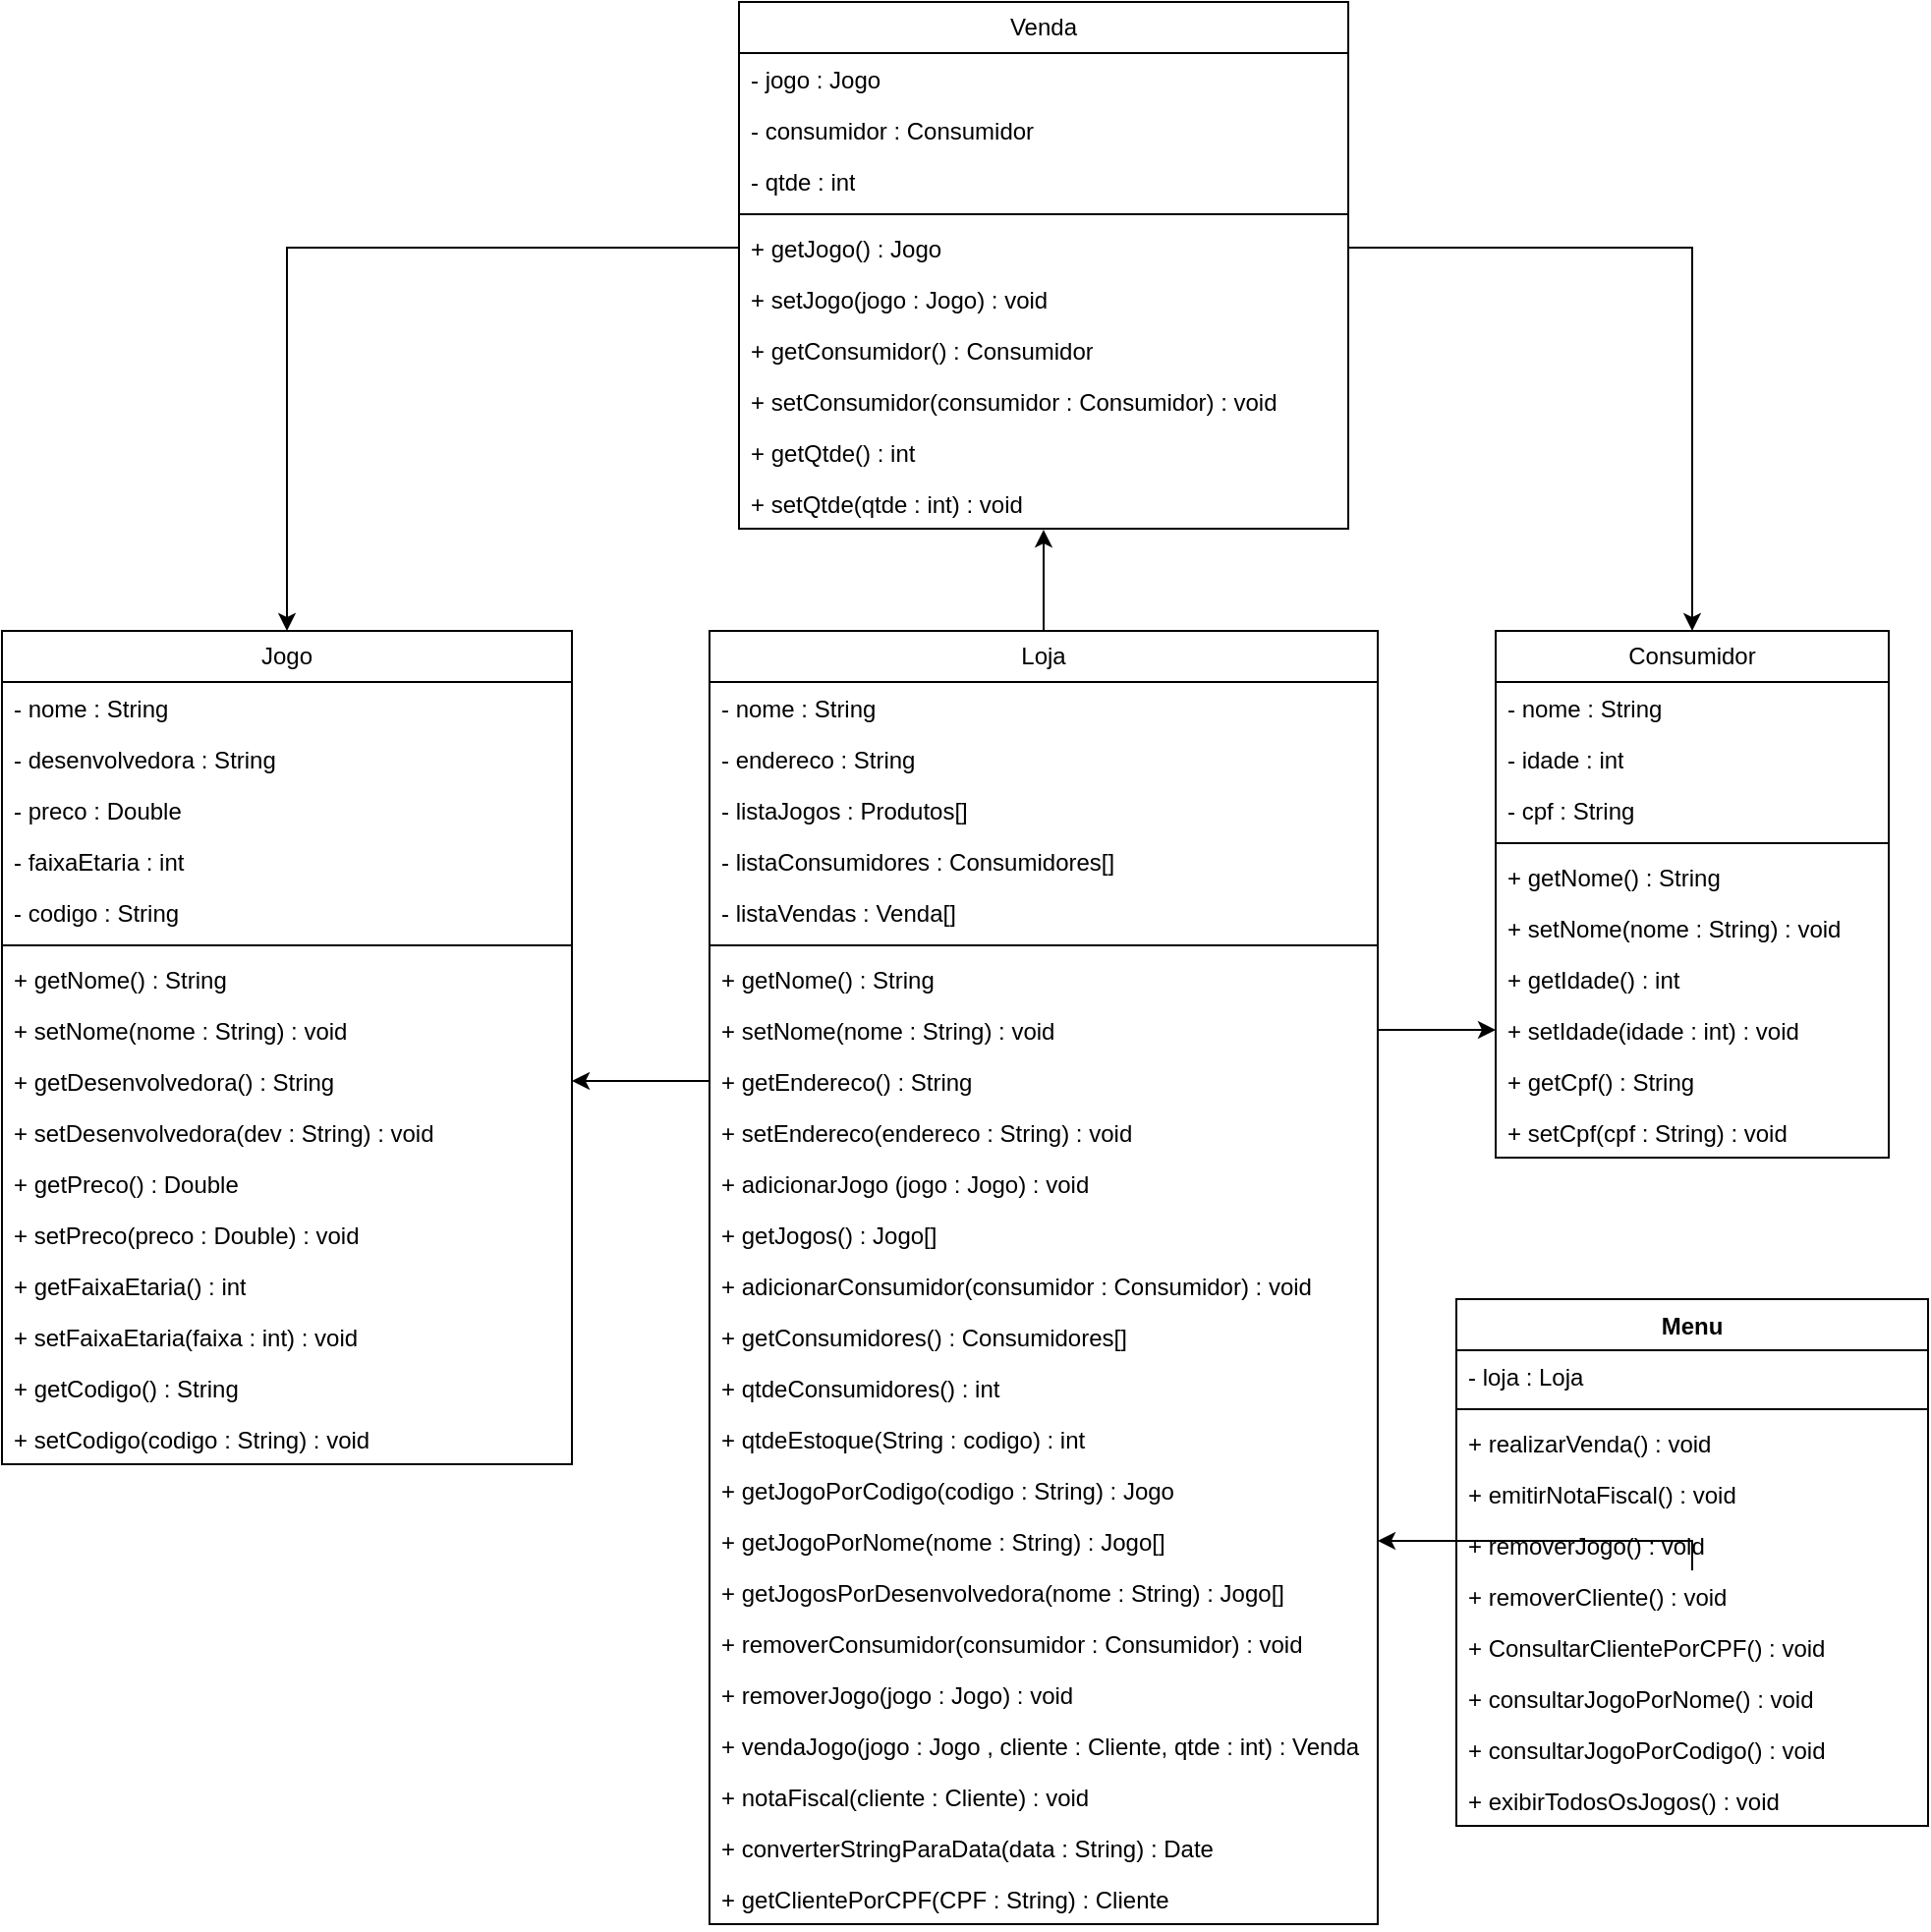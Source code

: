 <mxfile version="24.1.0" type="github">
  <diagram name="Página-1" id="Bm82kkWGtqgkZEn6zCBl">
    <mxGraphModel dx="1687" dy="878" grid="1" gridSize="10" guides="1" tooltips="1" connect="1" arrows="1" fold="1" page="1" pageScale="1" pageWidth="1920" pageHeight="1200" math="0" shadow="0">
      <root>
        <mxCell id="0" />
        <mxCell id="1" parent="0" />
        <mxCell id="CNBqglWwDLXEw6zcQ5sN-1" value="Loja" style="swimlane;fontStyle=0;childLayout=stackLayout;horizontal=1;startSize=26;fillColor=none;horizontalStack=0;resizeParent=1;resizeParentMax=0;resizeLast=0;collapsible=1;marginBottom=0;whiteSpace=wrap;html=1;" parent="1" vertex="1">
          <mxGeometry x="850" y="380" width="340" height="658" as="geometry" />
        </mxCell>
        <mxCell id="CNBqglWwDLXEw6zcQ5sN-2" value="- nome : String" style="text;strokeColor=none;fillColor=none;align=left;verticalAlign=top;spacingLeft=4;spacingRight=4;overflow=hidden;rotatable=0;points=[[0,0.5],[1,0.5]];portConstraint=eastwest;whiteSpace=wrap;html=1;" parent="CNBqglWwDLXEw6zcQ5sN-1" vertex="1">
          <mxGeometry y="26" width="340" height="26" as="geometry" />
        </mxCell>
        <mxCell id="CNBqglWwDLXEw6zcQ5sN-3" value="- endereco : String" style="text;strokeColor=none;fillColor=none;align=left;verticalAlign=top;spacingLeft=4;spacingRight=4;overflow=hidden;rotatable=0;points=[[0,0.5],[1,0.5]];portConstraint=eastwest;whiteSpace=wrap;html=1;" parent="CNBqglWwDLXEw6zcQ5sN-1" vertex="1">
          <mxGeometry y="52" width="340" height="26" as="geometry" />
        </mxCell>
        <mxCell id="CNBqglWwDLXEw6zcQ5sN-4" value="- listaJogos : Produtos[]" style="text;strokeColor=none;fillColor=none;align=left;verticalAlign=top;spacingLeft=4;spacingRight=4;overflow=hidden;rotatable=0;points=[[0,0.5],[1,0.5]];portConstraint=eastwest;whiteSpace=wrap;html=1;" parent="CNBqglWwDLXEw6zcQ5sN-1" vertex="1">
          <mxGeometry y="78" width="340" height="26" as="geometry" />
        </mxCell>
        <mxCell id="CNBqglWwDLXEw6zcQ5sN-5" value="- listaConsumidores : Consumidores[]" style="text;strokeColor=none;fillColor=none;align=left;verticalAlign=top;spacingLeft=4;spacingRight=4;overflow=hidden;rotatable=0;points=[[0,0.5],[1,0.5]];portConstraint=eastwest;whiteSpace=wrap;html=1;" parent="CNBqglWwDLXEw6zcQ5sN-1" vertex="1">
          <mxGeometry y="104" width="340" height="26" as="geometry" />
        </mxCell>
        <mxCell id="CNBqglWwDLXEw6zcQ5sN-62" value="- listaVendas : Venda[]" style="text;strokeColor=none;fillColor=none;align=left;verticalAlign=top;spacingLeft=4;spacingRight=4;overflow=hidden;rotatable=0;points=[[0,0.5],[1,0.5]];portConstraint=eastwest;whiteSpace=wrap;html=1;" parent="CNBqglWwDLXEw6zcQ5sN-1" vertex="1">
          <mxGeometry y="130" width="340" height="26" as="geometry" />
        </mxCell>
        <mxCell id="CNBqglWwDLXEw6zcQ5sN-6" value="" style="line;strokeWidth=1;fillColor=none;align=left;verticalAlign=middle;spacingTop=-1;spacingLeft=3;spacingRight=3;rotatable=0;labelPosition=right;points=[];portConstraint=eastwest;strokeColor=inherit;" parent="CNBqglWwDLXEw6zcQ5sN-1" vertex="1">
          <mxGeometry y="156" width="340" height="8" as="geometry" />
        </mxCell>
        <mxCell id="CNBqglWwDLXEw6zcQ5sN-9" value="+ getNome() : String" style="text;strokeColor=none;fillColor=none;align=left;verticalAlign=top;spacingLeft=4;spacingRight=4;overflow=hidden;rotatable=0;points=[[0,0.5],[1,0.5]];portConstraint=eastwest;whiteSpace=wrap;html=1;" parent="CNBqglWwDLXEw6zcQ5sN-1" vertex="1">
          <mxGeometry y="164" width="340" height="26" as="geometry" />
        </mxCell>
        <mxCell id="CNBqglWwDLXEw6zcQ5sN-10" value="+ setNome(nome : String) : void" style="text;strokeColor=none;fillColor=none;align=left;verticalAlign=top;spacingLeft=4;spacingRight=4;overflow=hidden;rotatable=0;points=[[0,0.5],[1,0.5]];portConstraint=eastwest;whiteSpace=wrap;html=1;" parent="CNBqglWwDLXEw6zcQ5sN-1" vertex="1">
          <mxGeometry y="190" width="340" height="26" as="geometry" />
        </mxCell>
        <mxCell id="CNBqglWwDLXEw6zcQ5sN-11" value="+ getEndereco() : String" style="text;strokeColor=none;fillColor=none;align=left;verticalAlign=top;spacingLeft=4;spacingRight=4;overflow=hidden;rotatable=0;points=[[0,0.5],[1,0.5]];portConstraint=eastwest;whiteSpace=wrap;html=1;" parent="CNBqglWwDLXEw6zcQ5sN-1" vertex="1">
          <mxGeometry y="216" width="340" height="26" as="geometry" />
        </mxCell>
        <mxCell id="CNBqglWwDLXEw6zcQ5sN-12" value="+ setEndereco(endereco : String) : void" style="text;strokeColor=none;fillColor=none;align=left;verticalAlign=top;spacingLeft=4;spacingRight=4;overflow=hidden;rotatable=0;points=[[0,0.5],[1,0.5]];portConstraint=eastwest;whiteSpace=wrap;html=1;" parent="CNBqglWwDLXEw6zcQ5sN-1" vertex="1">
          <mxGeometry y="242" width="340" height="26" as="geometry" />
        </mxCell>
        <mxCell id="CNBqglWwDLXEw6zcQ5sN-14" value="+ adicionarJogo (jogo : Jogo) : void" style="text;strokeColor=none;fillColor=none;align=left;verticalAlign=top;spacingLeft=4;spacingRight=4;overflow=hidden;rotatable=0;points=[[0,0.5],[1,0.5]];portConstraint=eastwest;whiteSpace=wrap;html=1;" parent="CNBqglWwDLXEw6zcQ5sN-1" vertex="1">
          <mxGeometry y="268" width="340" height="26" as="geometry" />
        </mxCell>
        <mxCell id="CNBqglWwDLXEw6zcQ5sN-15" value="+ getJogos() : Jogo[]" style="text;strokeColor=none;fillColor=none;align=left;verticalAlign=top;spacingLeft=4;spacingRight=4;overflow=hidden;rotatable=0;points=[[0,0.5],[1,0.5]];portConstraint=eastwest;whiteSpace=wrap;html=1;" parent="CNBqglWwDLXEw6zcQ5sN-1" vertex="1">
          <mxGeometry y="294" width="340" height="26" as="geometry" />
        </mxCell>
        <mxCell id="CNBqglWwDLXEw6zcQ5sN-16" value="+ adicionarConsumidor(consumidor : Consumidor) : void" style="text;strokeColor=none;fillColor=none;align=left;verticalAlign=top;spacingLeft=4;spacingRight=4;overflow=hidden;rotatable=0;points=[[0,0.5],[1,0.5]];portConstraint=eastwest;whiteSpace=wrap;html=1;" parent="CNBqglWwDLXEw6zcQ5sN-1" vertex="1">
          <mxGeometry y="320" width="340" height="26" as="geometry" />
        </mxCell>
        <mxCell id="CNBqglWwDLXEw6zcQ5sN-17" value="+ getConsumidores() : Consumidores[]" style="text;strokeColor=none;fillColor=none;align=left;verticalAlign=top;spacingLeft=4;spacingRight=4;overflow=hidden;rotatable=0;points=[[0,0.5],[1,0.5]];portConstraint=eastwest;whiteSpace=wrap;html=1;" parent="CNBqglWwDLXEw6zcQ5sN-1" vertex="1">
          <mxGeometry y="346" width="340" height="26" as="geometry" />
        </mxCell>
        <mxCell id="CNBqglWwDLXEw6zcQ5sN-18" value="+ qtdeConsumidores() : int" style="text;strokeColor=none;fillColor=none;align=left;verticalAlign=top;spacingLeft=4;spacingRight=4;overflow=hidden;rotatable=0;points=[[0,0.5],[1,0.5]];portConstraint=eastwest;whiteSpace=wrap;html=1;" parent="CNBqglWwDLXEw6zcQ5sN-1" vertex="1">
          <mxGeometry y="372" width="340" height="26" as="geometry" />
        </mxCell>
        <mxCell id="CNBqglWwDLXEw6zcQ5sN-19" value="+ qtdeEstoque(String : codigo) : int" style="text;strokeColor=none;fillColor=none;align=left;verticalAlign=top;spacingLeft=4;spacingRight=4;overflow=hidden;rotatable=0;points=[[0,0.5],[1,0.5]];portConstraint=eastwest;whiteSpace=wrap;html=1;" parent="CNBqglWwDLXEw6zcQ5sN-1" vertex="1">
          <mxGeometry y="398" width="340" height="26" as="geometry" />
        </mxCell>
        <mxCell id="CNBqglWwDLXEw6zcQ5sN-49" value="+ getJogoPorCodigo(codigo : String) : Jogo" style="text;strokeColor=none;fillColor=none;align=left;verticalAlign=top;spacingLeft=4;spacingRight=4;overflow=hidden;rotatable=0;points=[[0,0.5],[1,0.5]];portConstraint=eastwest;whiteSpace=wrap;html=1;" parent="CNBqglWwDLXEw6zcQ5sN-1" vertex="1">
          <mxGeometry y="424" width="340" height="26" as="geometry" />
        </mxCell>
        <mxCell id="CNBqglWwDLXEw6zcQ5sN-53" value="+ getJogoPorNome(nome : String) : Jogo[]" style="text;strokeColor=none;fillColor=none;align=left;verticalAlign=top;spacingLeft=4;spacingRight=4;overflow=hidden;rotatable=0;points=[[0,0.5],[1,0.5]];portConstraint=eastwest;whiteSpace=wrap;html=1;" parent="CNBqglWwDLXEw6zcQ5sN-1" vertex="1">
          <mxGeometry y="450" width="340" height="26" as="geometry" />
        </mxCell>
        <mxCell id="CNBqglWwDLXEw6zcQ5sN-54" value="+ getJogosPorDesenvolvedora(nome : String) : Jogo[]&amp;nbsp;" style="text;strokeColor=none;fillColor=none;align=left;verticalAlign=top;spacingLeft=4;spacingRight=4;overflow=hidden;rotatable=0;points=[[0,0.5],[1,0.5]];portConstraint=eastwest;whiteSpace=wrap;html=1;" parent="CNBqglWwDLXEw6zcQ5sN-1" vertex="1">
          <mxGeometry y="476" width="340" height="26" as="geometry" />
        </mxCell>
        <mxCell id="CNBqglWwDLXEw6zcQ5sN-55" value="+ removerConsumidor(consumidor : Consumidor) : void&lt;div&gt;&lt;br&gt;&lt;/div&gt;" style="text;strokeColor=none;fillColor=none;align=left;verticalAlign=top;spacingLeft=4;spacingRight=4;overflow=hidden;rotatable=0;points=[[0,0.5],[1,0.5]];portConstraint=eastwest;whiteSpace=wrap;html=1;" parent="CNBqglWwDLXEw6zcQ5sN-1" vertex="1">
          <mxGeometry y="502" width="340" height="26" as="geometry" />
        </mxCell>
        <mxCell id="CNBqglWwDLXEw6zcQ5sN-56" value="+ removerJogo(jogo : Jogo) : void" style="text;strokeColor=none;fillColor=none;align=left;verticalAlign=top;spacingLeft=4;spacingRight=4;overflow=hidden;rotatable=0;points=[[0,0.5],[1,0.5]];portConstraint=eastwest;whiteSpace=wrap;html=1;" parent="CNBqglWwDLXEw6zcQ5sN-1" vertex="1">
          <mxGeometry y="528" width="340" height="26" as="geometry" />
        </mxCell>
        <mxCell id="CNBqglWwDLXEw6zcQ5sN-59" value="+ vendaJogo(jogo : Jogo , cliente : Cliente, qtde : int) : Venda" style="text;strokeColor=none;fillColor=none;align=left;verticalAlign=top;spacingLeft=4;spacingRight=4;overflow=hidden;rotatable=0;points=[[0,0.5],[1,0.5]];portConstraint=eastwest;whiteSpace=wrap;html=1;" parent="CNBqglWwDLXEw6zcQ5sN-1" vertex="1">
          <mxGeometry y="554" width="340" height="26" as="geometry" />
        </mxCell>
        <mxCell id="CNBqglWwDLXEw6zcQ5sN-88" value="+ notaFiscal(cliente : Cliente) : void" style="text;strokeColor=none;fillColor=none;align=left;verticalAlign=top;spacingLeft=4;spacingRight=4;overflow=hidden;rotatable=0;points=[[0,0.5],[1,0.5]];portConstraint=eastwest;whiteSpace=wrap;html=1;" parent="CNBqglWwDLXEw6zcQ5sN-1" vertex="1">
          <mxGeometry y="580" width="340" height="26" as="geometry" />
        </mxCell>
        <mxCell id="Ngj1m-gb0Dm6TkO7yJsu-7" value="+ converterStringParaData(data : String) : Date&amp;nbsp;" style="text;strokeColor=none;fillColor=none;align=left;verticalAlign=top;spacingLeft=4;spacingRight=4;overflow=hidden;rotatable=0;points=[[0,0.5],[1,0.5]];portConstraint=eastwest;whiteSpace=wrap;html=1;" vertex="1" parent="CNBqglWwDLXEw6zcQ5sN-1">
          <mxGeometry y="606" width="340" height="26" as="geometry" />
        </mxCell>
        <mxCell id="Ngj1m-gb0Dm6TkO7yJsu-8" value="+ getClientePorCPF(CPF : String) : Cliente" style="text;strokeColor=none;fillColor=none;align=left;verticalAlign=top;spacingLeft=4;spacingRight=4;overflow=hidden;rotatable=0;points=[[0,0.5],[1,0.5]];portConstraint=eastwest;whiteSpace=wrap;html=1;" vertex="1" parent="CNBqglWwDLXEw6zcQ5sN-1">
          <mxGeometry y="632" width="340" height="26" as="geometry" />
        </mxCell>
        <mxCell id="CNBqglWwDLXEw6zcQ5sN-21" value="Jogo" style="swimlane;fontStyle=0;childLayout=stackLayout;horizontal=1;startSize=26;fillColor=none;horizontalStack=0;resizeParent=1;resizeParentMax=0;resizeLast=0;collapsible=1;marginBottom=0;whiteSpace=wrap;html=1;" parent="1" vertex="1">
          <mxGeometry x="490" y="380" width="290" height="424" as="geometry" />
        </mxCell>
        <mxCell id="CNBqglWwDLXEw6zcQ5sN-22" value="- nome : String" style="text;strokeColor=none;fillColor=none;align=left;verticalAlign=top;spacingLeft=4;spacingRight=4;overflow=hidden;rotatable=0;points=[[0,0.5],[1,0.5]];portConstraint=eastwest;whiteSpace=wrap;html=1;" parent="CNBqglWwDLXEw6zcQ5sN-21" vertex="1">
          <mxGeometry y="26" width="290" height="26" as="geometry" />
        </mxCell>
        <mxCell id="CNBqglWwDLXEw6zcQ5sN-25" value="- desenvolvedora : String" style="text;strokeColor=none;fillColor=none;align=left;verticalAlign=top;spacingLeft=4;spacingRight=4;overflow=hidden;rotatable=0;points=[[0,0.5],[1,0.5]];portConstraint=eastwest;whiteSpace=wrap;html=1;" parent="CNBqglWwDLXEw6zcQ5sN-21" vertex="1">
          <mxGeometry y="52" width="290" height="26" as="geometry" />
        </mxCell>
        <mxCell id="CNBqglWwDLXEw6zcQ5sN-23" value="- preco : Double" style="text;strokeColor=none;fillColor=none;align=left;verticalAlign=top;spacingLeft=4;spacingRight=4;overflow=hidden;rotatable=0;points=[[0,0.5],[1,0.5]];portConstraint=eastwest;whiteSpace=wrap;html=1;" parent="CNBqglWwDLXEw6zcQ5sN-21" vertex="1">
          <mxGeometry y="78" width="290" height="26" as="geometry" />
        </mxCell>
        <mxCell id="CNBqglWwDLXEw6zcQ5sN-24" value="- faixaEtaria : int" style="text;strokeColor=none;fillColor=none;align=left;verticalAlign=top;spacingLeft=4;spacingRight=4;overflow=hidden;rotatable=0;points=[[0,0.5],[1,0.5]];portConstraint=eastwest;whiteSpace=wrap;html=1;" parent="CNBqglWwDLXEw6zcQ5sN-21" vertex="1">
          <mxGeometry y="104" width="290" height="26" as="geometry" />
        </mxCell>
        <mxCell id="CNBqglWwDLXEw6zcQ5sN-50" value="- codigo : String" style="text;strokeColor=none;fillColor=none;align=left;verticalAlign=top;spacingLeft=4;spacingRight=4;overflow=hidden;rotatable=0;points=[[0,0.5],[1,0.5]];portConstraint=eastwest;whiteSpace=wrap;html=1;" parent="CNBqglWwDLXEw6zcQ5sN-21" vertex="1">
          <mxGeometry y="130" width="290" height="26" as="geometry" />
        </mxCell>
        <mxCell id="CNBqglWwDLXEw6zcQ5sN-26" value="" style="line;strokeWidth=1;fillColor=none;align=left;verticalAlign=middle;spacingTop=-1;spacingLeft=3;spacingRight=3;rotatable=0;labelPosition=right;points=[];portConstraint=eastwest;strokeColor=inherit;" parent="CNBqglWwDLXEw6zcQ5sN-21" vertex="1">
          <mxGeometry y="156" width="290" height="8" as="geometry" />
        </mxCell>
        <mxCell id="CNBqglWwDLXEw6zcQ5sN-27" value="+ getNome() : String" style="text;strokeColor=none;fillColor=none;align=left;verticalAlign=top;spacingLeft=4;spacingRight=4;overflow=hidden;rotatable=0;points=[[0,0.5],[1,0.5]];portConstraint=eastwest;whiteSpace=wrap;html=1;" parent="CNBqglWwDLXEw6zcQ5sN-21" vertex="1">
          <mxGeometry y="164" width="290" height="26" as="geometry" />
        </mxCell>
        <mxCell id="CNBqglWwDLXEw6zcQ5sN-28" value="+ setNome(nome : String) : void" style="text;strokeColor=none;fillColor=none;align=left;verticalAlign=top;spacingLeft=4;spacingRight=4;overflow=hidden;rotatable=0;points=[[0,0.5],[1,0.5]];portConstraint=eastwest;whiteSpace=wrap;html=1;" parent="CNBqglWwDLXEw6zcQ5sN-21" vertex="1">
          <mxGeometry y="190" width="290" height="26" as="geometry" />
        </mxCell>
        <mxCell id="CNBqglWwDLXEw6zcQ5sN-29" value="+ getDesenvolvedora() : String" style="text;strokeColor=none;fillColor=none;align=left;verticalAlign=top;spacingLeft=4;spacingRight=4;overflow=hidden;rotatable=0;points=[[0,0.5],[1,0.5]];portConstraint=eastwest;whiteSpace=wrap;html=1;" parent="CNBqglWwDLXEw6zcQ5sN-21" vertex="1">
          <mxGeometry y="216" width="290" height="26" as="geometry" />
        </mxCell>
        <mxCell id="CNBqglWwDLXEw6zcQ5sN-30" value="+ setDesenvolvedora(dev : String) : void" style="text;strokeColor=none;fillColor=none;align=left;verticalAlign=top;spacingLeft=4;spacingRight=4;overflow=hidden;rotatable=0;points=[[0,0.5],[1,0.5]];portConstraint=eastwest;whiteSpace=wrap;html=1;" parent="CNBqglWwDLXEw6zcQ5sN-21" vertex="1">
          <mxGeometry y="242" width="290" height="26" as="geometry" />
        </mxCell>
        <mxCell id="CNBqglWwDLXEw6zcQ5sN-31" value="+ getPreco() : Double" style="text;strokeColor=none;fillColor=none;align=left;verticalAlign=top;spacingLeft=4;spacingRight=4;overflow=hidden;rotatable=0;points=[[0,0.5],[1,0.5]];portConstraint=eastwest;whiteSpace=wrap;html=1;" parent="CNBqglWwDLXEw6zcQ5sN-21" vertex="1">
          <mxGeometry y="268" width="290" height="26" as="geometry" />
        </mxCell>
        <mxCell id="CNBqglWwDLXEw6zcQ5sN-32" value="+ setPreco(preco : Double) : void" style="text;strokeColor=none;fillColor=none;align=left;verticalAlign=top;spacingLeft=4;spacingRight=4;overflow=hidden;rotatable=0;points=[[0,0.5],[1,0.5]];portConstraint=eastwest;whiteSpace=wrap;html=1;" parent="CNBqglWwDLXEw6zcQ5sN-21" vertex="1">
          <mxGeometry y="294" width="290" height="26" as="geometry" />
        </mxCell>
        <mxCell id="CNBqglWwDLXEw6zcQ5sN-33" value="+ getFaixaEtaria() : int" style="text;strokeColor=none;fillColor=none;align=left;verticalAlign=top;spacingLeft=4;spacingRight=4;overflow=hidden;rotatable=0;points=[[0,0.5],[1,0.5]];portConstraint=eastwest;whiteSpace=wrap;html=1;" parent="CNBqglWwDLXEw6zcQ5sN-21" vertex="1">
          <mxGeometry y="320" width="290" height="26" as="geometry" />
        </mxCell>
        <mxCell id="CNBqglWwDLXEw6zcQ5sN-35" value="+ setFaixaEtaria(faixa : int) : void" style="text;strokeColor=none;fillColor=none;align=left;verticalAlign=top;spacingLeft=4;spacingRight=4;overflow=hidden;rotatable=0;points=[[0,0.5],[1,0.5]];portConstraint=eastwest;whiteSpace=wrap;html=1;" parent="CNBqglWwDLXEw6zcQ5sN-21" vertex="1">
          <mxGeometry y="346" width="290" height="26" as="geometry" />
        </mxCell>
        <mxCell id="CNBqglWwDLXEw6zcQ5sN-51" value="+ getCodigo() : String" style="text;strokeColor=none;fillColor=none;align=left;verticalAlign=top;spacingLeft=4;spacingRight=4;overflow=hidden;rotatable=0;points=[[0,0.5],[1,0.5]];portConstraint=eastwest;whiteSpace=wrap;html=1;" parent="CNBqglWwDLXEw6zcQ5sN-21" vertex="1">
          <mxGeometry y="372" width="290" height="26" as="geometry" />
        </mxCell>
        <mxCell id="CNBqglWwDLXEw6zcQ5sN-52" value="+ setCodigo(codigo : String) : void" style="text;strokeColor=none;fillColor=none;align=left;verticalAlign=top;spacingLeft=4;spacingRight=4;overflow=hidden;rotatable=0;points=[[0,0.5],[1,0.5]];portConstraint=eastwest;whiteSpace=wrap;html=1;" parent="CNBqglWwDLXEw6zcQ5sN-21" vertex="1">
          <mxGeometry y="398" width="290" height="26" as="geometry" />
        </mxCell>
        <mxCell id="CNBqglWwDLXEw6zcQ5sN-36" value="" style="edgeStyle=orthogonalEdgeStyle;rounded=0;orthogonalLoop=1;jettySize=auto;html=1;entryX=1;entryY=0.5;entryDx=0;entryDy=0;" parent="1" source="CNBqglWwDLXEw6zcQ5sN-11" target="CNBqglWwDLXEw6zcQ5sN-29" edge="1">
          <mxGeometry relative="1" as="geometry" />
        </mxCell>
        <mxCell id="CNBqglWwDLXEw6zcQ5sN-37" value="Consumidor" style="swimlane;fontStyle=0;childLayout=stackLayout;horizontal=1;startSize=26;fillColor=none;horizontalStack=0;resizeParent=1;resizeParentMax=0;resizeLast=0;collapsible=1;marginBottom=0;whiteSpace=wrap;html=1;" parent="1" vertex="1">
          <mxGeometry x="1250" y="380" width="200" height="268" as="geometry" />
        </mxCell>
        <mxCell id="CNBqglWwDLXEw6zcQ5sN-38" value="- nome : String" style="text;strokeColor=none;fillColor=none;align=left;verticalAlign=top;spacingLeft=4;spacingRight=4;overflow=hidden;rotatable=0;points=[[0,0.5],[1,0.5]];portConstraint=eastwest;whiteSpace=wrap;html=1;" parent="CNBqglWwDLXEw6zcQ5sN-37" vertex="1">
          <mxGeometry y="26" width="200" height="26" as="geometry" />
        </mxCell>
        <mxCell id="CNBqglWwDLXEw6zcQ5sN-39" value="- idade : int" style="text;strokeColor=none;fillColor=none;align=left;verticalAlign=top;spacingLeft=4;spacingRight=4;overflow=hidden;rotatable=0;points=[[0,0.5],[1,0.5]];portConstraint=eastwest;whiteSpace=wrap;html=1;" parent="CNBqglWwDLXEw6zcQ5sN-37" vertex="1">
          <mxGeometry y="52" width="200" height="26" as="geometry" />
        </mxCell>
        <mxCell id="CNBqglWwDLXEw6zcQ5sN-40" value="- cpf : String" style="text;strokeColor=none;fillColor=none;align=left;verticalAlign=top;spacingLeft=4;spacingRight=4;overflow=hidden;rotatable=0;points=[[0,0.5],[1,0.5]];portConstraint=eastwest;whiteSpace=wrap;html=1;" parent="CNBqglWwDLXEw6zcQ5sN-37" vertex="1">
          <mxGeometry y="78" width="200" height="26" as="geometry" />
        </mxCell>
        <mxCell id="CNBqglWwDLXEw6zcQ5sN-41" value="" style="line;strokeWidth=1;fillColor=none;align=left;verticalAlign=middle;spacingTop=-1;spacingLeft=3;spacingRight=3;rotatable=0;labelPosition=right;points=[];portConstraint=eastwest;strokeColor=inherit;" parent="CNBqglWwDLXEw6zcQ5sN-37" vertex="1">
          <mxGeometry y="104" width="200" height="8" as="geometry" />
        </mxCell>
        <mxCell id="CNBqglWwDLXEw6zcQ5sN-42" value="+ getNome() : String" style="text;strokeColor=none;fillColor=none;align=left;verticalAlign=top;spacingLeft=4;spacingRight=4;overflow=hidden;rotatable=0;points=[[0,0.5],[1,0.5]];portConstraint=eastwest;whiteSpace=wrap;html=1;" parent="CNBqglWwDLXEw6zcQ5sN-37" vertex="1">
          <mxGeometry y="112" width="200" height="26" as="geometry" />
        </mxCell>
        <mxCell id="CNBqglWwDLXEw6zcQ5sN-43" value="+ setNome(nome : String) : void" style="text;strokeColor=none;fillColor=none;align=left;verticalAlign=top;spacingLeft=4;spacingRight=4;overflow=hidden;rotatable=0;points=[[0,0.5],[1,0.5]];portConstraint=eastwest;whiteSpace=wrap;html=1;" parent="CNBqglWwDLXEw6zcQ5sN-37" vertex="1">
          <mxGeometry y="138" width="200" height="26" as="geometry" />
        </mxCell>
        <mxCell id="CNBqglWwDLXEw6zcQ5sN-44" value="+ getIdade() : int" style="text;strokeColor=none;fillColor=none;align=left;verticalAlign=top;spacingLeft=4;spacingRight=4;overflow=hidden;rotatable=0;points=[[0,0.5],[1,0.5]];portConstraint=eastwest;whiteSpace=wrap;html=1;" parent="CNBqglWwDLXEw6zcQ5sN-37" vertex="1">
          <mxGeometry y="164" width="200" height="26" as="geometry" />
        </mxCell>
        <mxCell id="CNBqglWwDLXEw6zcQ5sN-45" value="+ setIdade(idade : int) : void" style="text;strokeColor=none;fillColor=none;align=left;verticalAlign=top;spacingLeft=4;spacingRight=4;overflow=hidden;rotatable=0;points=[[0,0.5],[1,0.5]];portConstraint=eastwest;whiteSpace=wrap;html=1;" parent="CNBqglWwDLXEw6zcQ5sN-37" vertex="1">
          <mxGeometry y="190" width="200" height="26" as="geometry" />
        </mxCell>
        <mxCell id="CNBqglWwDLXEw6zcQ5sN-46" value="+ getCpf() : String" style="text;strokeColor=none;fillColor=none;align=left;verticalAlign=top;spacingLeft=4;spacingRight=4;overflow=hidden;rotatable=0;points=[[0,0.5],[1,0.5]];portConstraint=eastwest;whiteSpace=wrap;html=1;" parent="CNBqglWwDLXEw6zcQ5sN-37" vertex="1">
          <mxGeometry y="216" width="200" height="26" as="geometry" />
        </mxCell>
        <mxCell id="CNBqglWwDLXEw6zcQ5sN-47" value="+ setCpf(cpf : String) : void" style="text;strokeColor=none;fillColor=none;align=left;verticalAlign=top;spacingLeft=4;spacingRight=4;overflow=hidden;rotatable=0;points=[[0,0.5],[1,0.5]];portConstraint=eastwest;whiteSpace=wrap;html=1;" parent="CNBqglWwDLXEw6zcQ5sN-37" vertex="1">
          <mxGeometry y="242" width="200" height="26" as="geometry" />
        </mxCell>
        <mxCell id="CNBqglWwDLXEw6zcQ5sN-63" value="Venda" style="swimlane;fontStyle=0;childLayout=stackLayout;horizontal=1;startSize=26;fillColor=none;horizontalStack=0;resizeParent=1;resizeParentMax=0;resizeLast=0;collapsible=1;marginBottom=0;whiteSpace=wrap;html=1;" parent="1" vertex="1">
          <mxGeometry x="865" y="60" width="310" height="268" as="geometry">
            <mxRectangle x="865" y="60" width="70" height="30" as="alternateBounds" />
          </mxGeometry>
        </mxCell>
        <mxCell id="CNBqglWwDLXEw6zcQ5sN-64" value="- jogo : Jogo" style="text;strokeColor=none;fillColor=none;align=left;verticalAlign=top;spacingLeft=4;spacingRight=4;overflow=hidden;rotatable=0;points=[[0,0.5],[1,0.5]];portConstraint=eastwest;whiteSpace=wrap;html=1;" parent="CNBqglWwDLXEw6zcQ5sN-63" vertex="1">
          <mxGeometry y="26" width="310" height="26" as="geometry" />
        </mxCell>
        <mxCell id="CNBqglWwDLXEw6zcQ5sN-65" value="- consumidor : Consumidor" style="text;strokeColor=none;fillColor=none;align=left;verticalAlign=top;spacingLeft=4;spacingRight=4;overflow=hidden;rotatable=0;points=[[0,0.5],[1,0.5]];portConstraint=eastwest;whiteSpace=wrap;html=1;" parent="CNBqglWwDLXEw6zcQ5sN-63" vertex="1">
          <mxGeometry y="52" width="310" height="26" as="geometry" />
        </mxCell>
        <mxCell id="CNBqglWwDLXEw6zcQ5sN-67" value="- qtde : int" style="text;strokeColor=none;fillColor=none;align=left;verticalAlign=top;spacingLeft=4;spacingRight=4;overflow=hidden;rotatable=0;points=[[0,0.5],[1,0.5]];portConstraint=eastwest;whiteSpace=wrap;html=1;" parent="CNBqglWwDLXEw6zcQ5sN-63" vertex="1">
          <mxGeometry y="78" width="310" height="26" as="geometry" />
        </mxCell>
        <mxCell id="CNBqglWwDLXEw6zcQ5sN-68" value="" style="line;strokeWidth=1;fillColor=none;align=left;verticalAlign=middle;spacingTop=-1;spacingLeft=3;spacingRight=3;rotatable=0;labelPosition=right;points=[];portConstraint=eastwest;strokeColor=inherit;" parent="CNBqglWwDLXEw6zcQ5sN-63" vertex="1">
          <mxGeometry y="104" width="310" height="8" as="geometry" />
        </mxCell>
        <mxCell id="CNBqglWwDLXEw6zcQ5sN-69" value="+ getJogo() : Jogo" style="text;strokeColor=none;fillColor=none;align=left;verticalAlign=top;spacingLeft=4;spacingRight=4;overflow=hidden;rotatable=0;points=[[0,0.5],[1,0.5]];portConstraint=eastwest;whiteSpace=wrap;html=1;" parent="CNBqglWwDLXEw6zcQ5sN-63" vertex="1">
          <mxGeometry y="112" width="310" height="26" as="geometry" />
        </mxCell>
        <mxCell id="CNBqglWwDLXEw6zcQ5sN-70" value="+ setJogo(jogo : Jogo) : void" style="text;strokeColor=none;fillColor=none;align=left;verticalAlign=top;spacingLeft=4;spacingRight=4;overflow=hidden;rotatable=0;points=[[0,0.5],[1,0.5]];portConstraint=eastwest;whiteSpace=wrap;html=1;" parent="CNBqglWwDLXEw6zcQ5sN-63" vertex="1">
          <mxGeometry y="138" width="310" height="26" as="geometry" />
        </mxCell>
        <mxCell id="CNBqglWwDLXEw6zcQ5sN-72" value="+ getConsumidor() : Consumidor" style="text;strokeColor=none;fillColor=none;align=left;verticalAlign=top;spacingLeft=4;spacingRight=4;overflow=hidden;rotatable=0;points=[[0,0.5],[1,0.5]];portConstraint=eastwest;whiteSpace=wrap;html=1;" parent="CNBqglWwDLXEw6zcQ5sN-63" vertex="1">
          <mxGeometry y="164" width="310" height="26" as="geometry" />
        </mxCell>
        <mxCell id="CNBqglWwDLXEw6zcQ5sN-73" value="+ setConsumidor(consumidor : Consumidor) : void" style="text;strokeColor=none;fillColor=none;align=left;verticalAlign=top;spacingLeft=4;spacingRight=4;overflow=hidden;rotatable=0;points=[[0,0.5],[1,0.5]];portConstraint=eastwest;whiteSpace=wrap;html=1;" parent="CNBqglWwDLXEw6zcQ5sN-63" vertex="1">
          <mxGeometry y="190" width="310" height="26" as="geometry" />
        </mxCell>
        <mxCell id="CNBqglWwDLXEw6zcQ5sN-74" value="+ getQtde() : int" style="text;strokeColor=none;fillColor=none;align=left;verticalAlign=top;spacingLeft=4;spacingRight=4;overflow=hidden;rotatable=0;points=[[0,0.5],[1,0.5]];portConstraint=eastwest;whiteSpace=wrap;html=1;" parent="CNBqglWwDLXEw6zcQ5sN-63" vertex="1">
          <mxGeometry y="216" width="310" height="26" as="geometry" />
        </mxCell>
        <mxCell id="CNBqglWwDLXEw6zcQ5sN-75" value="+ setQtde(qtde : int) : void" style="text;strokeColor=none;fillColor=none;align=left;verticalAlign=top;spacingLeft=4;spacingRight=4;overflow=hidden;rotatable=0;points=[[0,0.5],[1,0.5]];portConstraint=eastwest;whiteSpace=wrap;html=1;" parent="CNBqglWwDLXEw6zcQ5sN-63" vertex="1">
          <mxGeometry y="242" width="310" height="26" as="geometry" />
        </mxCell>
        <mxCell id="CNBqglWwDLXEw6zcQ5sN-76" style="edgeStyle=orthogonalEdgeStyle;rounded=0;orthogonalLoop=1;jettySize=auto;html=1;exitX=0;exitY=0.5;exitDx=0;exitDy=0;entryX=0.5;entryY=0;entryDx=0;entryDy=0;" parent="1" source="CNBqglWwDLXEw6zcQ5sN-69" target="CNBqglWwDLXEw6zcQ5sN-21" edge="1">
          <mxGeometry relative="1" as="geometry" />
        </mxCell>
        <mxCell id="CNBqglWwDLXEw6zcQ5sN-78" style="edgeStyle=orthogonalEdgeStyle;rounded=0;orthogonalLoop=1;jettySize=auto;html=1;exitX=1;exitY=0.5;exitDx=0;exitDy=0;entryX=0.5;entryY=0;entryDx=0;entryDy=0;" parent="1" source="CNBqglWwDLXEw6zcQ5sN-69" target="CNBqglWwDLXEw6zcQ5sN-37" edge="1">
          <mxGeometry relative="1" as="geometry" />
        </mxCell>
        <mxCell id="CNBqglWwDLXEw6zcQ5sN-80" style="edgeStyle=orthogonalEdgeStyle;rounded=0;orthogonalLoop=1;jettySize=auto;html=1;entryX=0.5;entryY=1.021;entryDx=0;entryDy=0;entryPerimeter=0;" parent="1" source="CNBqglWwDLXEw6zcQ5sN-1" target="CNBqglWwDLXEw6zcQ5sN-75" edge="1">
          <mxGeometry relative="1" as="geometry" />
        </mxCell>
        <mxCell id="Ngj1m-gb0Dm6TkO7yJsu-1" value="Menu" style="swimlane;fontStyle=1;align=center;verticalAlign=top;childLayout=stackLayout;horizontal=1;startSize=26;horizontalStack=0;resizeParent=1;resizeParentMax=0;resizeLast=0;collapsible=1;marginBottom=0;whiteSpace=wrap;html=1;" vertex="1" parent="1">
          <mxGeometry x="1230" y="720" width="240" height="268" as="geometry" />
        </mxCell>
        <mxCell id="Ngj1m-gb0Dm6TkO7yJsu-23" value="- loja : Loja" style="text;strokeColor=none;fillColor=none;align=left;verticalAlign=top;spacingLeft=4;spacingRight=4;overflow=hidden;rotatable=0;points=[[0,0.5],[1,0.5]];portConstraint=eastwest;whiteSpace=wrap;html=1;" vertex="1" parent="Ngj1m-gb0Dm6TkO7yJsu-1">
          <mxGeometry y="26" width="240" height="26" as="geometry" />
        </mxCell>
        <mxCell id="Ngj1m-gb0Dm6TkO7yJsu-3" value="" style="line;strokeWidth=1;fillColor=none;align=left;verticalAlign=middle;spacingTop=-1;spacingLeft=3;spacingRight=3;rotatable=0;labelPosition=right;points=[];portConstraint=eastwest;strokeColor=inherit;" vertex="1" parent="Ngj1m-gb0Dm6TkO7yJsu-1">
          <mxGeometry y="52" width="240" height="8" as="geometry" />
        </mxCell>
        <mxCell id="Ngj1m-gb0Dm6TkO7yJsu-6" value="+&amp;nbsp;realizarVenda() : void" style="text;strokeColor=none;fillColor=none;align=left;verticalAlign=top;spacingLeft=4;spacingRight=4;overflow=hidden;rotatable=0;points=[[0,0.5],[1,0.5]];portConstraint=eastwest;whiteSpace=wrap;html=1;" vertex="1" parent="Ngj1m-gb0Dm6TkO7yJsu-1">
          <mxGeometry y="60" width="240" height="26" as="geometry" />
        </mxCell>
        <mxCell id="Ngj1m-gb0Dm6TkO7yJsu-9" value="+ emitirNotaFiscal() : void" style="text;strokeColor=none;fillColor=none;align=left;verticalAlign=top;spacingLeft=4;spacingRight=4;overflow=hidden;rotatable=0;points=[[0,0.5],[1,0.5]];portConstraint=eastwest;whiteSpace=wrap;html=1;" vertex="1" parent="Ngj1m-gb0Dm6TkO7yJsu-1">
          <mxGeometry y="86" width="240" height="26" as="geometry" />
        </mxCell>
        <mxCell id="Ngj1m-gb0Dm6TkO7yJsu-10" value="+&amp;nbsp;removerJogo() : void" style="text;strokeColor=none;fillColor=none;align=left;verticalAlign=top;spacingLeft=4;spacingRight=4;overflow=hidden;rotatable=0;points=[[0,0.5],[1,0.5]];portConstraint=eastwest;whiteSpace=wrap;html=1;" vertex="1" parent="Ngj1m-gb0Dm6TkO7yJsu-1">
          <mxGeometry y="112" width="240" height="26" as="geometry" />
        </mxCell>
        <mxCell id="Ngj1m-gb0Dm6TkO7yJsu-11" value="+&amp;nbsp;removerCliente() : void" style="text;strokeColor=none;fillColor=none;align=left;verticalAlign=top;spacingLeft=4;spacingRight=4;overflow=hidden;rotatable=0;points=[[0,0.5],[1,0.5]];portConstraint=eastwest;whiteSpace=wrap;html=1;" vertex="1" parent="Ngj1m-gb0Dm6TkO7yJsu-1">
          <mxGeometry y="138" width="240" height="26" as="geometry" />
        </mxCell>
        <mxCell id="Ngj1m-gb0Dm6TkO7yJsu-12" value="+ ConsultarClientePorCPF() : void" style="text;strokeColor=none;fillColor=none;align=left;verticalAlign=top;spacingLeft=4;spacingRight=4;overflow=hidden;rotatable=0;points=[[0,0.5],[1,0.5]];portConstraint=eastwest;whiteSpace=wrap;html=1;" vertex="1" parent="Ngj1m-gb0Dm6TkO7yJsu-1">
          <mxGeometry y="164" width="240" height="26" as="geometry" />
        </mxCell>
        <mxCell id="Ngj1m-gb0Dm6TkO7yJsu-13" value="+ consultarJogoPorNome() : void" style="text;strokeColor=none;fillColor=none;align=left;verticalAlign=top;spacingLeft=4;spacingRight=4;overflow=hidden;rotatable=0;points=[[0,0.5],[1,0.5]];portConstraint=eastwest;whiteSpace=wrap;html=1;" vertex="1" parent="Ngj1m-gb0Dm6TkO7yJsu-1">
          <mxGeometry y="190" width="240" height="26" as="geometry" />
        </mxCell>
        <mxCell id="Ngj1m-gb0Dm6TkO7yJsu-14" value="+&amp;nbsp;consultarJogoPorCodigo() : void" style="text;strokeColor=none;fillColor=none;align=left;verticalAlign=top;spacingLeft=4;spacingRight=4;overflow=hidden;rotatable=0;points=[[0,0.5],[1,0.5]];portConstraint=eastwest;whiteSpace=wrap;html=1;" vertex="1" parent="Ngj1m-gb0Dm6TkO7yJsu-1">
          <mxGeometry y="216" width="240" height="26" as="geometry" />
        </mxCell>
        <mxCell id="Ngj1m-gb0Dm6TkO7yJsu-15" value="+&amp;nbsp;&lt;span style=&quot;background-color: initial;&quot;&gt;exibirTodosOsJogos() : void&lt;/span&gt;" style="text;strokeColor=none;fillColor=none;align=left;verticalAlign=top;spacingLeft=4;spacingRight=4;overflow=hidden;rotatable=0;points=[[0,0.5],[1,0.5]];portConstraint=eastwest;whiteSpace=wrap;html=1;" vertex="1" parent="Ngj1m-gb0Dm6TkO7yJsu-1">
          <mxGeometry y="242" width="240" height="26" as="geometry" />
        </mxCell>
        <mxCell id="Ngj1m-gb0Dm6TkO7yJsu-17" style="edgeStyle=orthogonalEdgeStyle;rounded=0;orthogonalLoop=1;jettySize=auto;html=1;entryX=0;entryY=0.5;entryDx=0;entryDy=0;" edge="1" parent="1" source="CNBqglWwDLXEw6zcQ5sN-10" target="CNBqglWwDLXEw6zcQ5sN-45">
          <mxGeometry relative="1" as="geometry" />
        </mxCell>
        <mxCell id="Ngj1m-gb0Dm6TkO7yJsu-21" value="" style="edgeStyle=orthogonalEdgeStyle;rounded=0;orthogonalLoop=1;jettySize=auto;html=1;" edge="1" parent="1" source="Ngj1m-gb0Dm6TkO7yJsu-11" target="CNBqglWwDLXEw6zcQ5sN-53">
          <mxGeometry relative="1" as="geometry">
            <Array as="points">
              <mxPoint x="1220" y="843" />
              <mxPoint x="1220" y="843" />
            </Array>
          </mxGeometry>
        </mxCell>
      </root>
    </mxGraphModel>
  </diagram>
</mxfile>

